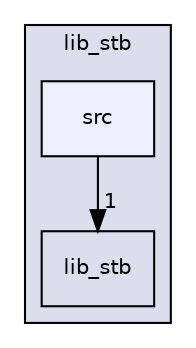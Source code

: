 digraph "/home/runner/work/pixelization/pixelization/src/lib_stb/src" {
  compound=true
  node [ fontsize="10", fontname="Helvetica"];
  edge [ labelfontsize="10", labelfontname="Helvetica"];
  subgraph clusterdir_edb6b4c7d5ba6b0ba1bcc84a8b02d522 {
    graph [ bgcolor="#ddddee", pencolor="black", label="lib_stb" fontname="Helvetica", fontsize="10", URL="dir_edb6b4c7d5ba6b0ba1bcc84a8b02d522.html"]
  dir_3273014abc7d13d3a75f57360a4dde4e [shape=box label="lib_stb" URL="dir_3273014abc7d13d3a75f57360a4dde4e.html"];
  dir_f12cb7bcd55f2923eea91997bffb67f4 [shape=box, label="src", style="filled", fillcolor="#eeeeff", pencolor="black", URL="dir_f12cb7bcd55f2923eea91997bffb67f4.html"];
  }
  dir_f12cb7bcd55f2923eea91997bffb67f4->dir_3273014abc7d13d3a75f57360a4dde4e [headlabel="1", labeldistance=1.5 headhref="dir_000004_000003.html"];
}
